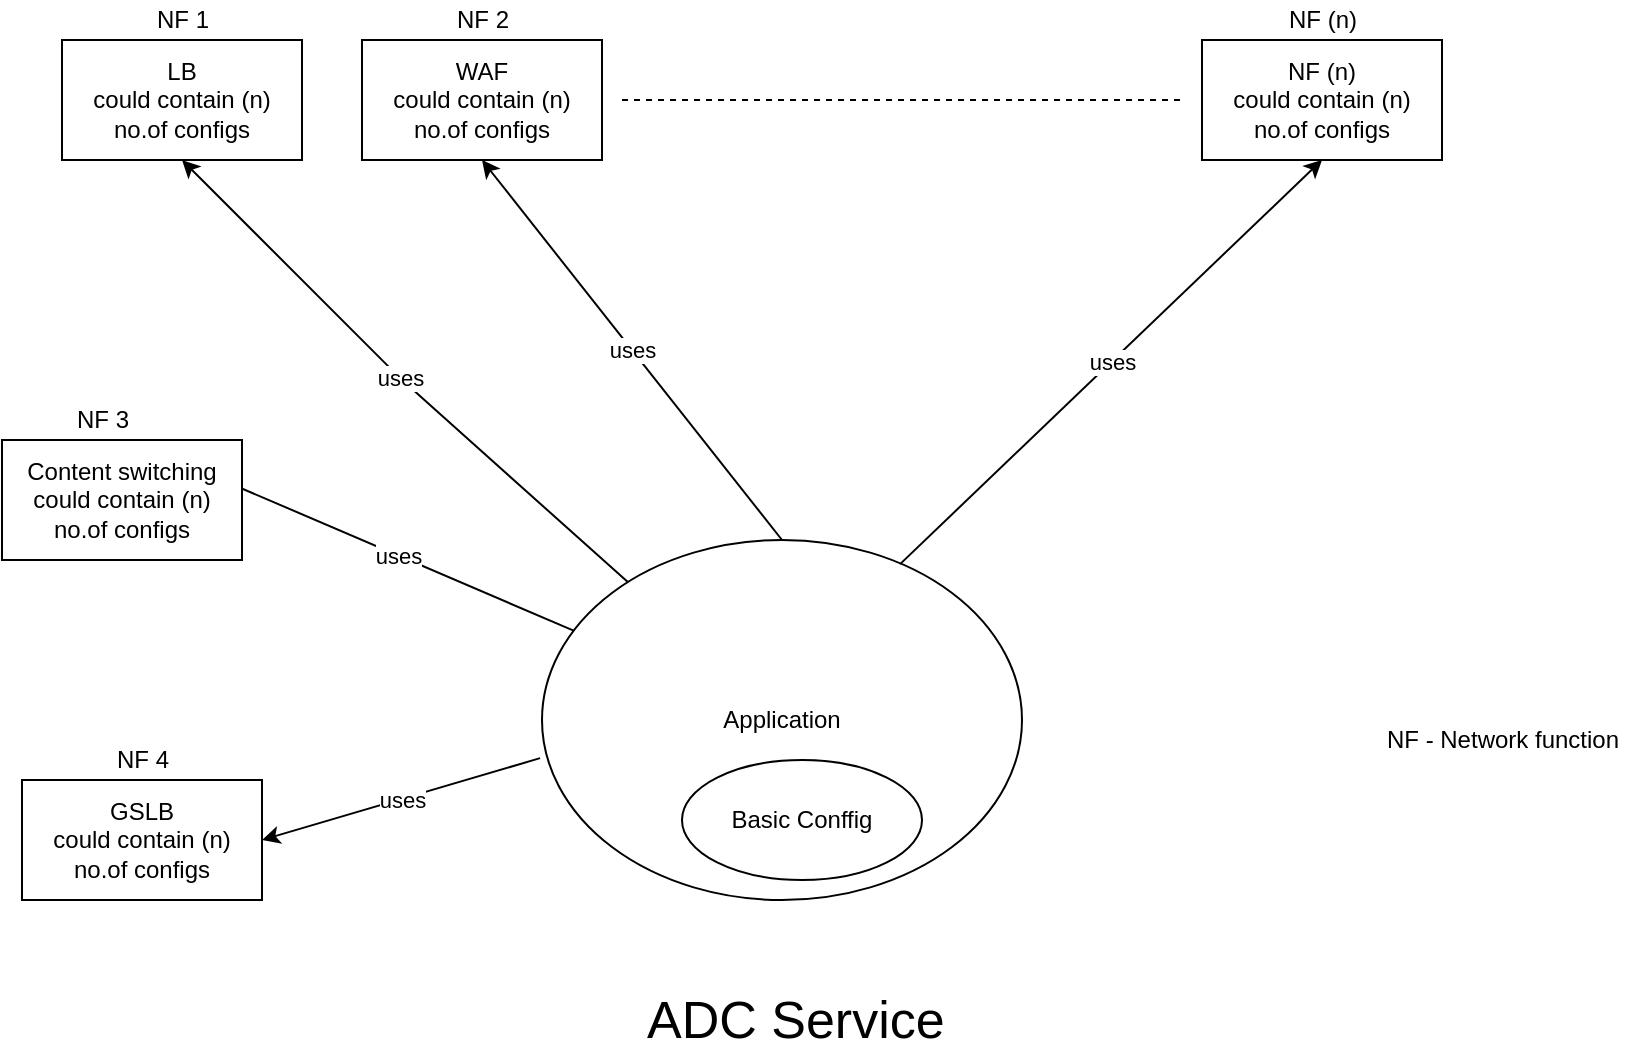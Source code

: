 <mxfile version="13.9.6" type="github">
  <diagram id="crgxYbGbh_ygs9pkoOz2" name="Page-1">
    <mxGraphModel dx="946" dy="614" grid="1" gridSize="10" guides="1" tooltips="1" connect="1" arrows="1" fold="1" page="1" pageScale="1" pageWidth="850" pageHeight="1100" math="0" shadow="0">
      <root>
        <mxCell id="0" />
        <mxCell id="1" parent="0" />
        <mxCell id="RDv8AXY0tv7vlayLIW-c-1" value="LB&lt;br&gt;could contain (n) no.of configs" style="rounded=0;whiteSpace=wrap;html=1;" vertex="1" parent="1">
          <mxGeometry x="40" y="40" width="120" height="60" as="geometry" />
        </mxCell>
        <mxCell id="RDv8AXY0tv7vlayLIW-c-3" value="NF 3" style="text;html=1;align=center;verticalAlign=middle;resizable=0;points=[];autosize=1;" vertex="1" parent="1">
          <mxGeometry x="40" y="220" width="40" height="20" as="geometry" />
        </mxCell>
        <mxCell id="RDv8AXY0tv7vlayLIW-c-9" value="WAF&lt;br&gt;could contain (n) no.of configs" style="rounded=0;whiteSpace=wrap;html=1;" vertex="1" parent="1">
          <mxGeometry x="190" y="40" width="120" height="60" as="geometry" />
        </mxCell>
        <mxCell id="RDv8AXY0tv7vlayLIW-c-10" value="NF 2" style="text;html=1;align=center;verticalAlign=middle;resizable=0;points=[];autosize=1;" vertex="1" parent="1">
          <mxGeometry x="230" y="20" width="40" height="20" as="geometry" />
        </mxCell>
        <mxCell id="RDv8AXY0tv7vlayLIW-c-11" value="" style="endArrow=none;dashed=1;html=1;" edge="1" parent="1">
          <mxGeometry width="50" height="50" relative="1" as="geometry">
            <mxPoint x="320" y="70" as="sourcePoint" />
            <mxPoint x="600" y="70" as="targetPoint" />
          </mxGeometry>
        </mxCell>
        <mxCell id="RDv8AXY0tv7vlayLIW-c-12" value="NF (n)&lt;br&gt;could contain (n) no.of configs" style="rounded=0;whiteSpace=wrap;html=1;" vertex="1" parent="1">
          <mxGeometry x="610" y="40" width="120" height="60" as="geometry" />
        </mxCell>
        <mxCell id="RDv8AXY0tv7vlayLIW-c-13" value="NF (n)" style="text;html=1;align=center;verticalAlign=middle;resizable=0;points=[];autosize=1;" vertex="1" parent="1">
          <mxGeometry x="645" y="20" width="50" height="20" as="geometry" />
        </mxCell>
        <mxCell id="RDv8AXY0tv7vlayLIW-c-14" value="Application" style="ellipse;whiteSpace=wrap;html=1;" vertex="1" parent="1">
          <mxGeometry x="280" y="290" width="240" height="180" as="geometry" />
        </mxCell>
        <mxCell id="RDv8AXY0tv7vlayLIW-c-15" value="" style="endArrow=classic;html=1;entryX=0.5;entryY=1;entryDx=0;entryDy=0;" edge="1" parent="1" source="RDv8AXY0tv7vlayLIW-c-14" target="RDv8AXY0tv7vlayLIW-c-1">
          <mxGeometry relative="1" as="geometry">
            <mxPoint x="250" y="230" as="sourcePoint" />
            <mxPoint x="350" y="230" as="targetPoint" />
            <Array as="points">
              <mxPoint x="210" y="210" />
            </Array>
          </mxGeometry>
        </mxCell>
        <mxCell id="RDv8AXY0tv7vlayLIW-c-16" value="uses" style="edgeLabel;resizable=0;html=1;align=center;verticalAlign=middle;" connectable="0" vertex="1" parent="RDv8AXY0tv7vlayLIW-c-15">
          <mxGeometry relative="1" as="geometry" />
        </mxCell>
        <mxCell id="RDv8AXY0tv7vlayLIW-c-17" value="" style="endArrow=classic;html=1;entryX=0.5;entryY=1;entryDx=0;entryDy=0;" edge="1" parent="1">
          <mxGeometry relative="1" as="geometry">
            <mxPoint x="400" y="290" as="sourcePoint" />
            <mxPoint x="250" y="100" as="targetPoint" />
          </mxGeometry>
        </mxCell>
        <mxCell id="RDv8AXY0tv7vlayLIW-c-18" value="uses" style="edgeLabel;resizable=0;html=1;align=center;verticalAlign=middle;" connectable="0" vertex="1" parent="RDv8AXY0tv7vlayLIW-c-17">
          <mxGeometry relative="1" as="geometry" />
        </mxCell>
        <mxCell id="RDv8AXY0tv7vlayLIW-c-19" value="" style="endArrow=classic;html=1;entryX=0.5;entryY=1;entryDx=0;entryDy=0;exitX=0.746;exitY=0.067;exitDx=0;exitDy=0;exitPerimeter=0;" edge="1" parent="1" source="RDv8AXY0tv7vlayLIW-c-14">
          <mxGeometry relative="1" as="geometry">
            <mxPoint x="820" y="290" as="sourcePoint" />
            <mxPoint x="670" y="100" as="targetPoint" />
          </mxGeometry>
        </mxCell>
        <mxCell id="RDv8AXY0tv7vlayLIW-c-20" value="uses" style="edgeLabel;resizable=0;html=1;align=center;verticalAlign=middle;" connectable="0" vertex="1" parent="RDv8AXY0tv7vlayLIW-c-19">
          <mxGeometry relative="1" as="geometry" />
        </mxCell>
        <mxCell id="RDv8AXY0tv7vlayLIW-c-23" value="GSLB&lt;br&gt;could contain (n) no.of configs" style="rounded=0;whiteSpace=wrap;html=1;" vertex="1" parent="1">
          <mxGeometry x="20" y="410" width="120" height="60" as="geometry" />
        </mxCell>
        <mxCell id="RDv8AXY0tv7vlayLIW-c-26" value="" style="endArrow=classic;html=1;entryX=0.5;entryY=1;entryDx=0;entryDy=0;" edge="1" parent="1" source="RDv8AXY0tv7vlayLIW-c-14">
          <mxGeometry relative="1" as="geometry">
            <mxPoint x="270" y="450" as="sourcePoint" />
            <mxPoint x="120" y="260" as="targetPoint" />
          </mxGeometry>
        </mxCell>
        <mxCell id="RDv8AXY0tv7vlayLIW-c-27" value="uses" style="edgeLabel;resizable=0;html=1;align=center;verticalAlign=middle;" connectable="0" vertex="1" parent="RDv8AXY0tv7vlayLIW-c-26">
          <mxGeometry relative="1" as="geometry" />
        </mxCell>
        <mxCell id="RDv8AXY0tv7vlayLIW-c-28" value="NF 1" style="text;html=1;align=center;verticalAlign=middle;resizable=0;points=[];autosize=1;" vertex="1" parent="1">
          <mxGeometry x="80" y="20" width="40" height="20" as="geometry" />
        </mxCell>
        <mxCell id="RDv8AXY0tv7vlayLIW-c-29" value="Basic Conffig&lt;br&gt;" style="ellipse;whiteSpace=wrap;html=1;" vertex="1" parent="1">
          <mxGeometry x="350" y="400" width="120" height="60" as="geometry" />
        </mxCell>
        <mxCell id="RDv8AXY0tv7vlayLIW-c-30" value="&lt;font style=&quot;font-size: 26px&quot;&gt;ADC Service&amp;nbsp;&lt;/font&gt;" style="text;html=1;align=center;verticalAlign=middle;resizable=0;points=[];autosize=1;" vertex="1" parent="1">
          <mxGeometry x="325" y="520" width="170" height="20" as="geometry" />
        </mxCell>
        <mxCell id="RDv8AXY0tv7vlayLIW-c-31" value="NF 4" style="text;html=1;align=center;verticalAlign=middle;resizable=0;points=[];autosize=1;" vertex="1" parent="1">
          <mxGeometry x="60" y="390" width="40" height="20" as="geometry" />
        </mxCell>
        <mxCell id="RDv8AXY0tv7vlayLIW-c-32" value="Content switching&lt;br&gt;could contain (n) no.of configs" style="rounded=0;whiteSpace=wrap;html=1;" vertex="1" parent="1">
          <mxGeometry x="10" y="240" width="120" height="60" as="geometry" />
        </mxCell>
        <mxCell id="RDv8AXY0tv7vlayLIW-c-33" value="" style="endArrow=classic;html=1;entryX=1;entryY=0.5;entryDx=0;entryDy=0;exitX=-0.004;exitY=0.606;exitDx=0;exitDy=0;exitPerimeter=0;" edge="1" parent="1" source="RDv8AXY0tv7vlayLIW-c-14" target="RDv8AXY0tv7vlayLIW-c-23">
          <mxGeometry relative="1" as="geometry">
            <mxPoint x="295.811" y="459.997" as="sourcePoint" />
            <mxPoint x="120" y="384.65" as="targetPoint" />
          </mxGeometry>
        </mxCell>
        <mxCell id="RDv8AXY0tv7vlayLIW-c-34" value="uses" style="edgeLabel;resizable=0;html=1;align=center;verticalAlign=middle;" connectable="0" vertex="1" parent="RDv8AXY0tv7vlayLIW-c-33">
          <mxGeometry relative="1" as="geometry" />
        </mxCell>
        <mxCell id="RDv8AXY0tv7vlayLIW-c-35" value="NF - Network function" style="text;html=1;align=center;verticalAlign=middle;resizable=0;points=[];autosize=1;" vertex="1" parent="1">
          <mxGeometry x="695" y="380" width="130" height="20" as="geometry" />
        </mxCell>
      </root>
    </mxGraphModel>
  </diagram>
</mxfile>
